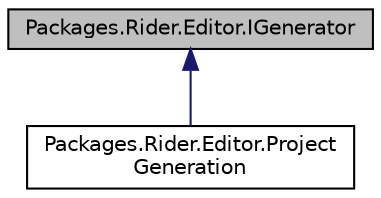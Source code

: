 digraph "Packages.Rider.Editor.IGenerator"
{
 // LATEX_PDF_SIZE
  edge [fontname="Helvetica",fontsize="10",labelfontname="Helvetica",labelfontsize="10"];
  node [fontname="Helvetica",fontsize="10",shape=record];
  Node1 [label="Packages.Rider.Editor.IGenerator",height=0.2,width=0.4,color="black", fillcolor="grey75", style="filled", fontcolor="black",tooltip=" "];
  Node1 -> Node2 [dir="back",color="midnightblue",fontsize="10",style="solid",fontname="Helvetica"];
  Node2 [label="Packages.Rider.Editor.Project\lGeneration",height=0.2,width=0.4,color="black", fillcolor="white", style="filled",URL="$class_packages_1_1_rider_1_1_editor_1_1_project_generation.html",tooltip=" "];
}
